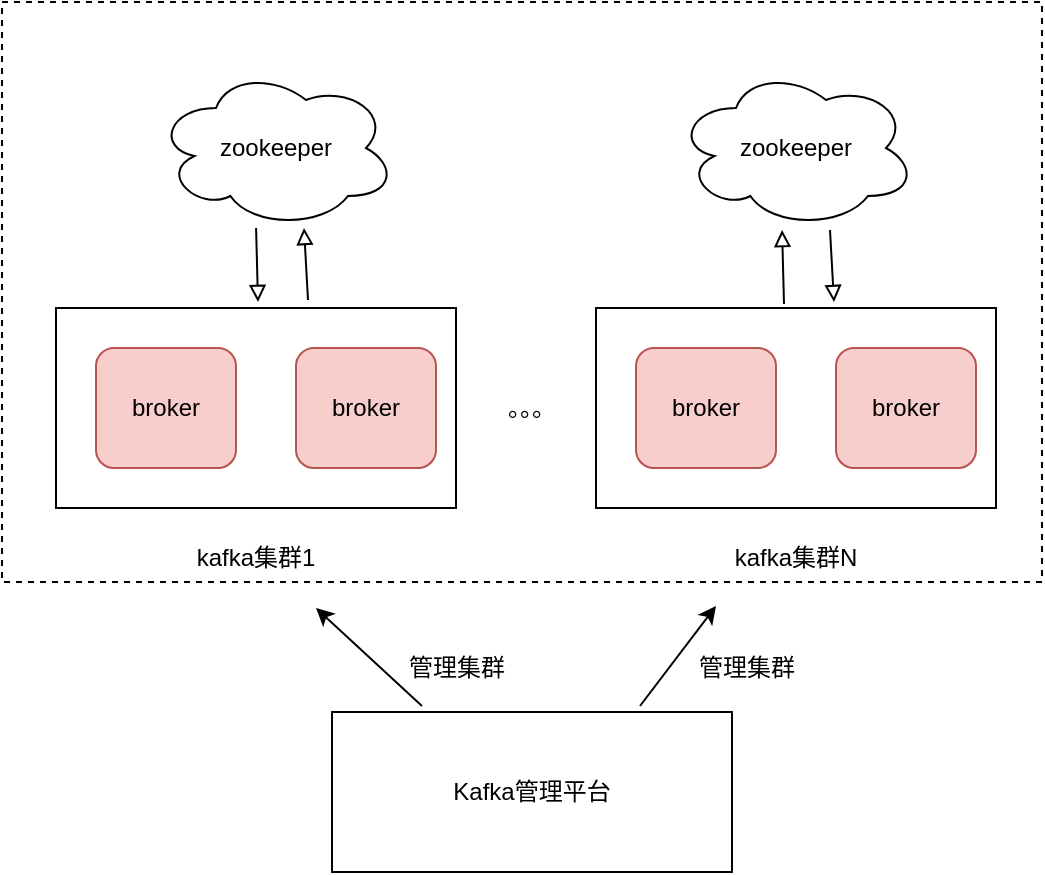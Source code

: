 <mxfile version="20.5.3" type="github">
  <diagram id="prtHgNgQTEPvFCAcTncT" name="Page-1">
    <mxGraphModel dx="640" dy="303" grid="1" gridSize="10" guides="1" tooltips="1" connect="1" arrows="1" fold="1" page="1" pageScale="1" pageWidth="827" pageHeight="1169" math="0" shadow="0">
      <root>
        <mxCell id="0" />
        <mxCell id="1" parent="0" />
        <mxCell id="dpMPxvlxTykies-16Fs4-3" value="" style="rounded=0;whiteSpace=wrap;html=1;dashed=1;" vertex="1" parent="1">
          <mxGeometry x="153" y="37" width="520" height="290" as="geometry" />
        </mxCell>
        <mxCell id="dpMPxvlxTykies-16Fs4-4" value="" style="rounded=0;whiteSpace=wrap;html=1;" vertex="1" parent="1">
          <mxGeometry x="180" y="190" width="200" height="100" as="geometry" />
        </mxCell>
        <mxCell id="dpMPxvlxTykies-16Fs4-6" value="" style="rounded=0;whiteSpace=wrap;html=1;" vertex="1" parent="1">
          <mxGeometry x="450" y="190" width="200" height="100" as="geometry" />
        </mxCell>
        <mxCell id="dpMPxvlxTykies-16Fs4-7" value="broker" style="rounded=1;whiteSpace=wrap;html=1;fillColor=#f8cecc;strokeColor=#b85450;" vertex="1" parent="1">
          <mxGeometry x="200" y="210" width="70" height="60" as="geometry" />
        </mxCell>
        <mxCell id="dpMPxvlxTykies-16Fs4-8" value="broker" style="rounded=1;whiteSpace=wrap;html=1;fillColor=#f8cecc;strokeColor=#b85450;" vertex="1" parent="1">
          <mxGeometry x="300" y="210" width="70" height="60" as="geometry" />
        </mxCell>
        <mxCell id="dpMPxvlxTykies-16Fs4-10" value="kafka集群1" style="text;html=1;strokeColor=none;fillColor=none;align=center;verticalAlign=middle;whiteSpace=wrap;rounded=0;" vertex="1" parent="1">
          <mxGeometry x="230" y="300" width="100" height="30" as="geometry" />
        </mxCell>
        <mxCell id="dpMPxvlxTykies-16Fs4-12" value="kafka集群N" style="text;html=1;strokeColor=none;fillColor=none;align=center;verticalAlign=middle;whiteSpace=wrap;rounded=0;" vertex="1" parent="1">
          <mxGeometry x="500" y="300" width="100" height="30" as="geometry" />
        </mxCell>
        <mxCell id="dpMPxvlxTykies-16Fs4-13" value="broker" style="rounded=1;whiteSpace=wrap;html=1;fillColor=#f8cecc;strokeColor=#b85450;" vertex="1" parent="1">
          <mxGeometry x="470" y="210" width="70" height="60" as="geometry" />
        </mxCell>
        <mxCell id="dpMPxvlxTykies-16Fs4-14" value="broker" style="rounded=1;whiteSpace=wrap;html=1;fillColor=#f8cecc;strokeColor=#b85450;" vertex="1" parent="1">
          <mxGeometry x="570" y="210" width="70" height="60" as="geometry" />
        </mxCell>
        <mxCell id="dpMPxvlxTykies-16Fs4-15" value="zookeeper" style="ellipse;shape=cloud;whiteSpace=wrap;html=1;" vertex="1" parent="1">
          <mxGeometry x="230" y="70" width="120" height="80" as="geometry" />
        </mxCell>
        <mxCell id="dpMPxvlxTykies-16Fs4-16" value="zookeeper" style="ellipse;shape=cloud;whiteSpace=wrap;html=1;" vertex="1" parent="1">
          <mxGeometry x="490" y="70" width="120" height="80" as="geometry" />
        </mxCell>
        <mxCell id="dpMPxvlxTykies-16Fs4-21" value="" style="endArrow=none;html=1;rounded=0;exitX=0.535;exitY=-0.03;exitDx=0;exitDy=0;exitPerimeter=0;entryX=0.467;entryY=1;entryDx=0;entryDy=0;entryPerimeter=0;startArrow=block;startFill=0;endFill=0;" edge="1" parent="1">
          <mxGeometry width="50" height="50" relative="1" as="geometry">
            <mxPoint x="281" y="187" as="sourcePoint" />
            <mxPoint x="280.04" y="150" as="targetPoint" />
          </mxGeometry>
        </mxCell>
        <mxCell id="dpMPxvlxTykies-16Fs4-22" value="" style="endArrow=block;html=1;rounded=0;exitX=0.66;exitY=-0.04;exitDx=0;exitDy=0;exitPerimeter=0;endFill=0;" edge="1" parent="1">
          <mxGeometry width="50" height="50" relative="1" as="geometry">
            <mxPoint x="306" y="186" as="sourcePoint" />
            <mxPoint x="304" y="150" as="targetPoint" />
          </mxGeometry>
        </mxCell>
        <mxCell id="dpMPxvlxTykies-16Fs4-23" value="" style="endArrow=block;html=1;rounded=0;exitX=0.535;exitY=-0.03;exitDx=0;exitDy=0;exitPerimeter=0;entryX=0.467;entryY=1;entryDx=0;entryDy=0;entryPerimeter=0;endFill=0;startArrow=none;startFill=0;" edge="1" parent="1">
          <mxGeometry width="50" height="50" relative="1" as="geometry">
            <mxPoint x="544" y="188" as="sourcePoint" />
            <mxPoint x="543.04" y="151" as="targetPoint" />
          </mxGeometry>
        </mxCell>
        <mxCell id="dpMPxvlxTykies-16Fs4-24" value="" style="endArrow=none;html=1;rounded=0;exitX=0.66;exitY=-0.04;exitDx=0;exitDy=0;exitPerimeter=0;startArrow=block;startFill=0;endFill=0;" edge="1" parent="1">
          <mxGeometry width="50" height="50" relative="1" as="geometry">
            <mxPoint x="569" y="187" as="sourcePoint" />
            <mxPoint x="567" y="151" as="targetPoint" />
          </mxGeometry>
        </mxCell>
        <mxCell id="dpMPxvlxTykies-16Fs4-26" value="。。。" style="text;html=1;strokeColor=none;fillColor=none;align=center;verticalAlign=middle;whiteSpace=wrap;rounded=0;" vertex="1" parent="1">
          <mxGeometry x="388" y="225" width="60" height="30" as="geometry" />
        </mxCell>
        <mxCell id="dpMPxvlxTykies-16Fs4-27" value="Kafka管理平台" style="rounded=0;whiteSpace=wrap;html=1;" vertex="1" parent="1">
          <mxGeometry x="318" y="392" width="200" height="80" as="geometry" />
        </mxCell>
        <mxCell id="dpMPxvlxTykies-16Fs4-31" value="" style="endArrow=classic;html=1;rounded=0;" edge="1" parent="1">
          <mxGeometry width="50" height="50" relative="1" as="geometry">
            <mxPoint x="472" y="389" as="sourcePoint" />
            <mxPoint x="510" y="339" as="targetPoint" />
          </mxGeometry>
        </mxCell>
        <mxCell id="dpMPxvlxTykies-16Fs4-32" value="" style="endArrow=classic;html=1;rounded=0;" edge="1" parent="1">
          <mxGeometry width="50" height="50" relative="1" as="geometry">
            <mxPoint x="363" y="389" as="sourcePoint" />
            <mxPoint x="310" y="340" as="targetPoint" />
          </mxGeometry>
        </mxCell>
        <mxCell id="dpMPxvlxTykies-16Fs4-33" value="管理集群" style="text;html=1;align=center;verticalAlign=middle;resizable=0;points=[];autosize=1;strokeColor=none;fillColor=none;" vertex="1" parent="1">
          <mxGeometry x="345" y="355" width="70" height="30" as="geometry" />
        </mxCell>
        <mxCell id="dpMPxvlxTykies-16Fs4-34" value="管理集群" style="text;html=1;align=center;verticalAlign=middle;resizable=0;points=[];autosize=1;strokeColor=none;fillColor=none;" vertex="1" parent="1">
          <mxGeometry x="490" y="355" width="70" height="30" as="geometry" />
        </mxCell>
      </root>
    </mxGraphModel>
  </diagram>
</mxfile>
